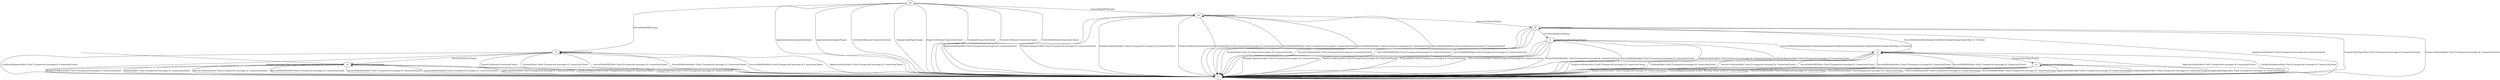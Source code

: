 digraph {
__start0 [label="" shape="none"];
__start0 -> s0;
s8
s0
s1
s2
s3
s4
s5
s6
s7
s8 -> s7 [label="ApplicationData/ConnectionClosed"]
s8 -> s7 [label="ApplicationDataEmpty/Empty"]
s8 -> s7 [label="CertificateRequest/ConnectionClosed"]
s8 -> s7 [label="ChangeCipherSpec/Empty"]
s8 -> s7 [label="EmptyCertificate/ConnectionClosed"]
s8 -> s7 [label="Finished/ConnectionClosed"]
s8 -> s7 [label="ServerCertificate/ConnectionClosed"]
s8 -> s3 [label="ServerHelloDHE/Empty"]
s8 -> s7 [label="ServerHelloDone/ConnectionClosed"]
s8 -> s4 [label="ServerHelloRSA/Empty"]
s0 -> s7 [label="ApplicationData/Alert Fatal (Unexpected message) & ConnectionClosed"]
s0 -> s0 [label="ApplicationDataEmpty/Empty"]
s0 -> s7 [label="CertificateRequest/Alert Fatal (Unexpected message) & ConnectionClosed"]
s0 -> s7 [label="ChangeCipherSpec/Alert Fatal (Unexpected message) & ConnectionClosed"]
s0 -> s7 [label="EmptyCertificate/Alert Fatal (Unexpected message) & ConnectionClosed"]
s0 -> s7 [label="Finished/Alert Fatal (Unexpected message) & ConnectionClosed"]
s0 -> s7 [label="ServerCertificate/Alert Fatal (Unexpected message) & ConnectionClosed"]
s0 -> s7 [label="ServerHelloDHE/Alert Fatal (Unexpected message) & ConnectionClosed"]
s0 -> s7 [label="ServerHelloDone/Alert Fatal (Unexpected message) & ConnectionClosed"]
s0 -> s7 [label="ServerHelloRSA/Alert Fatal (Unexpected message) & ConnectionClosed"]
s1 -> s7 [label="ApplicationData/Alert Fatal (Unexpected message) & ConnectionClosed"]
s1 -> s1 [label="ApplicationDataEmpty/Empty"]
s1 -> s7 [label="CertificateRequest/Alert Fatal (Unexpected message) & ConnectionClosed"]
s1 -> s7 [label="ChangeCipherSpec/Alert Fatal (Unexpected message) & ConnectionClosed"]
s1 -> s7 [label="EmptyCertificate/Alert Fatal (Unexpected message) & ConnectionClosed"]
s1 -> s7 [label="Finished/Alert Fatal (Unexpected message) & ConnectionClosed"]
s1 -> s7 [label="ServerCertificate/Alert Fatal (Unexpected message) & ConnectionClosed"]
s1 -> s7 [label="ServerHelloDHE/Alert Fatal (Unexpected message) & ConnectionClosed"]
s1 -> s5 [label="ServerHelloDone/HandshakeCertificateHandshakeClientKeyExchangeHandshakeCertificateVerifyChangeCipherSpec & Finished"]
s1 -> s7 [label="ServerHelloRSA/Alert Fatal (Unexpected message) & ConnectionClosed"]
s2 -> s7 [label="ApplicationData/Alert Fatal (Unexpected message) & ConnectionClosed"]
s2 -> s2 [label="ApplicationDataEmpty/Empty"]
s2 -> s7 [label="CertificateRequest/Alert Fatal (Unexpected message) & ConnectionClosed"]
s2 -> s7 [label="ChangeCipherSpec/Alert Fatal (Unexpected message) & ConnectionClosed"]
s2 -> s7 [label="EmptyCertificate/Alert Fatal (Unexpected message) & ConnectionClosed"]
s2 -> s7 [label="Finished/ApplicationData & Alert Warning (Close notify) & ConnectionClosed"]
s2 -> s7 [label="ServerCertificate/Alert Fatal (Unexpected message) & ConnectionClosed"]
s2 -> s7 [label="ServerHelloDHE/Alert Fatal (Unexpected message) & ConnectionClosed"]
s2 -> s7 [label="ServerHelloDone/Alert Fatal (Unexpected message) & ConnectionClosed"]
s2 -> s7 [label="ServerHelloRSA/Alert Fatal (Unexpected message) & ConnectionClosed"]
s3 -> s7 [label="ApplicationData/Alert Fatal (Unexpected message) & ConnectionClosed"]
s3 -> s3 [label="ApplicationDataEmpty/Empty"]
s3 -> s7 [label="CertificateRequest/Alert Fatal (Unexpected message) & ConnectionClosed"]
s3 -> s7 [label="ChangeCipherSpec/Alert Fatal (Unexpected message) & ConnectionClosed"]
s3 -> s7 [label="EmptyCertificate/ConnectionClosed"]
s3 -> s7 [label="Finished/Alert Fatal (Unexpected message) & ConnectionClosed"]
s3 -> s0 [label="ServerCertificate/Empty"]
s3 -> s7 [label="ServerHelloDHE/Alert Fatal (Unexpected message) & ConnectionClosed"]
s3 -> s7 [label="ServerHelloDone/Alert Fatal (Unexpected message) & ConnectionClosed"]
s3 -> s7 [label="ServerHelloRSA/Alert Fatal (Unexpected message) & ConnectionClosed"]
s4 -> s7 [label="ApplicationData/Alert Fatal (Unexpected message) & ConnectionClosed"]
s4 -> s4 [label="ApplicationDataEmpty/Empty"]
s4 -> s7 [label="CertificateRequest/Alert Fatal (Unexpected message) & ConnectionClosed"]
s4 -> s7 [label="ChangeCipherSpec/Alert Fatal (Unexpected message) & ConnectionClosed"]
s4 -> s7 [label="EmptyCertificate/ConnectionClosed"]
s4 -> s7 [label="Finished/Alert Fatal (Unexpected message) & ConnectionClosed"]
s4 -> s6 [label="ServerCertificate/Empty"]
s4 -> s7 [label="ServerHelloDHE/Alert Fatal (Unexpected message) & ConnectionClosed"]
s4 -> s7 [label="ServerHelloDone/Alert Fatal (Unexpected message) & ConnectionClosed"]
s4 -> s7 [label="ServerHelloRSA/Alert Fatal (Unexpected message) & ConnectionClosed"]
s5 -> s7 [label="ApplicationData/Alert Fatal (Unexpected message) & ConnectionClosed"]
s5 -> s5 [label="ApplicationDataEmpty/Empty"]
s5 -> s7 [label="CertificateRequest/Alert Fatal (Unexpected message) & ConnectionClosed"]
s5 -> s2 [label="ChangeCipherSpec/Empty"]
s5 -> s7 [label="EmptyCertificate/Alert Fatal (Unexpected message) & ConnectionClosed"]
s5 -> s7 [label="Finished/Alert Fatal (Unexpected message) & ConnectionClosed"]
s5 -> s7 [label="ServerCertificate/Alert Fatal (Unexpected message) & ConnectionClosed"]
s5 -> s7 [label="ServerHelloDHE/Alert Fatal (Unexpected message) & ConnectionClosed"]
s5 -> s7 [label="ServerHelloDone/Alert Fatal (Unexpected message) & ConnectionClosed"]
s5 -> s7 [label="ServerHelloRSA/Alert Fatal (Unexpected message) & ConnectionClosed"]
s6 -> s7 [label="ApplicationData/Alert Fatal (Unexpected message) & ConnectionClosed"]
s6 -> s6 [label="ApplicationDataEmpty/Empty"]
s6 -> s1 [label="CertificateRequest/Empty"]
s6 -> s7 [label="ChangeCipherSpec/Alert Fatal (Unexpected message) & ConnectionClosed"]
s6 -> s7 [label="EmptyCertificate/Alert Fatal (Unexpected message) & ConnectionClosed"]
s6 -> s7 [label="Finished/Alert Fatal (Unexpected message) & ConnectionClosed"]
s6 -> s7 [label="ServerCertificate/Alert Fatal (Unexpected message) & ConnectionClosed"]
s6 -> s7 [label="ServerHelloDHE/Alert Fatal (Unexpected message) & ConnectionClosed"]
s6 -> s5 [label="ServerHelloDone/HandshakeClientKeyExchangeChangeCipherSpec & Finished"]
s6 -> s7 [label="ServerHelloRSA/Alert Fatal (Unexpected message) & ConnectionClosed"]
s7 -> s7 [label="ApplicationData/ConnectionClosed"]
s7 -> s7 [label="ApplicationDataEmpty/ConnectionClosed"]
s7 -> s7 [label="CertificateRequest/ConnectionClosed"]
s7 -> s7 [label="ChangeCipherSpec/ConnectionClosed"]
s7 -> s7 [label="EmptyCertificate/ConnectionClosed"]
s7 -> s7 [label="Finished/ConnectionClosed"]
s7 -> s7 [label="ServerCertificate/ConnectionClosed"]
s7 -> s7 [label="ServerHelloDHE/ConnectionClosed"]
s7 -> s7 [label="ServerHelloDone/ConnectionClosed"]
s7 -> s7 [label="ServerHelloRSA/ConnectionClosed"]
}
